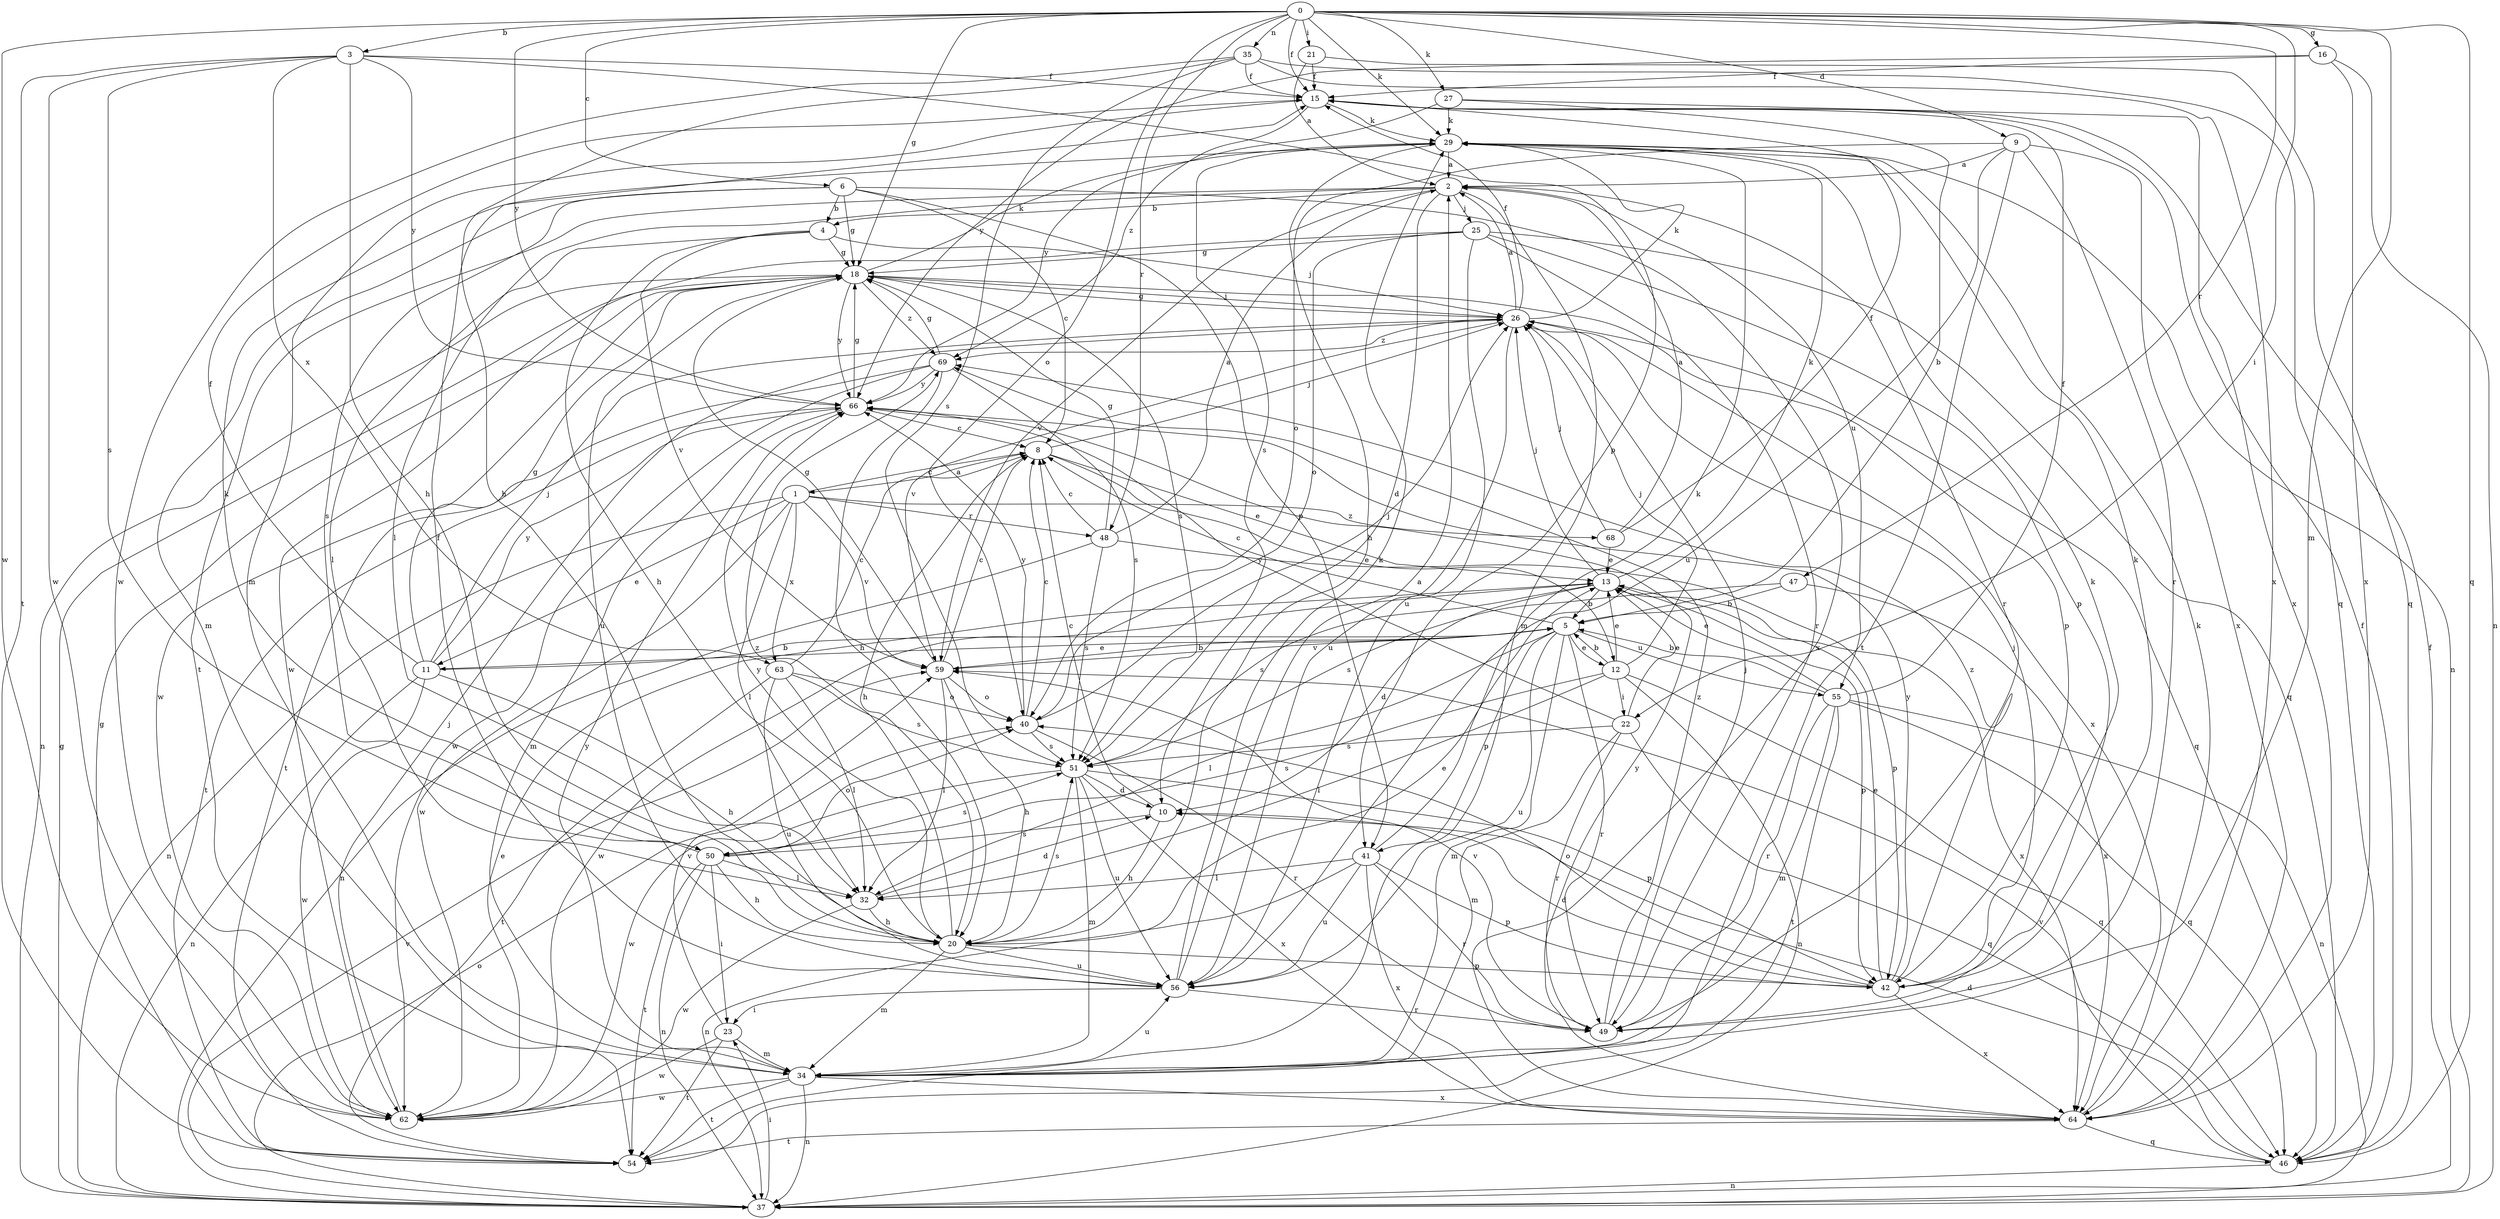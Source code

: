 strict digraph  {
0;
1;
2;
3;
4;
5;
6;
8;
9;
10;
11;
12;
13;
15;
16;
18;
20;
21;
22;
23;
25;
26;
27;
29;
32;
34;
35;
37;
40;
41;
42;
46;
47;
48;
49;
50;
51;
54;
55;
56;
59;
62;
63;
64;
66;
68;
69;
0 -> 3  [label=b];
0 -> 6  [label=c];
0 -> 9  [label=d];
0 -> 15  [label=f];
0 -> 16  [label=g];
0 -> 18  [label=g];
0 -> 21  [label=i];
0 -> 22  [label=i];
0 -> 27  [label=k];
0 -> 29  [label=k];
0 -> 34  [label=m];
0 -> 35  [label=n];
0 -> 40  [label=o];
0 -> 46  [label=q];
0 -> 47  [label=r];
0 -> 48  [label=r];
0 -> 62  [label=w];
0 -> 66  [label=y];
1 -> 8  [label=c];
1 -> 11  [label=e];
1 -> 32  [label=l];
1 -> 37  [label=n];
1 -> 48  [label=r];
1 -> 59  [label=v];
1 -> 62  [label=w];
1 -> 63  [label=x];
1 -> 68  [label=z];
2 -> 4  [label=b];
2 -> 10  [label=d];
2 -> 25  [label=j];
2 -> 32  [label=l];
2 -> 34  [label=m];
2 -> 49  [label=r];
2 -> 54  [label=t];
2 -> 55  [label=u];
2 -> 59  [label=v];
3 -> 15  [label=f];
3 -> 20  [label=h];
3 -> 41  [label=p];
3 -> 50  [label=s];
3 -> 54  [label=t];
3 -> 62  [label=w];
3 -> 63  [label=x];
3 -> 66  [label=y];
4 -> 18  [label=g];
4 -> 20  [label=h];
4 -> 26  [label=j];
4 -> 32  [label=l];
4 -> 59  [label=v];
5 -> 8  [label=c];
5 -> 11  [label=e];
5 -> 12  [label=e];
5 -> 32  [label=l];
5 -> 34  [label=m];
5 -> 41  [label=p];
5 -> 49  [label=r];
5 -> 55  [label=u];
5 -> 56  [label=u];
5 -> 59  [label=v];
6 -> 4  [label=b];
6 -> 8  [label=c];
6 -> 18  [label=g];
6 -> 34  [label=m];
6 -> 41  [label=p];
6 -> 50  [label=s];
6 -> 64  [label=x];
8 -> 1  [label=a];
8 -> 12  [label=e];
8 -> 13  [label=e];
8 -> 20  [label=h];
8 -> 26  [label=j];
9 -> 2  [label=a];
9 -> 40  [label=o];
9 -> 49  [label=r];
9 -> 54  [label=t];
9 -> 56  [label=u];
9 -> 64  [label=x];
10 -> 8  [label=c];
10 -> 20  [label=h];
10 -> 50  [label=s];
11 -> 5  [label=b];
11 -> 15  [label=f];
11 -> 18  [label=g];
11 -> 20  [label=h];
11 -> 26  [label=j];
11 -> 37  [label=n];
11 -> 62  [label=w];
11 -> 66  [label=y];
12 -> 5  [label=b];
12 -> 13  [label=e];
12 -> 22  [label=i];
12 -> 26  [label=j];
12 -> 32  [label=l];
12 -> 37  [label=n];
12 -> 46  [label=q];
12 -> 50  [label=s];
13 -> 5  [label=b];
13 -> 10  [label=d];
13 -> 26  [label=j];
13 -> 29  [label=k];
13 -> 42  [label=p];
13 -> 51  [label=s];
13 -> 62  [label=w];
13 -> 64  [label=x];
15 -> 29  [label=k];
15 -> 34  [label=m];
15 -> 69  [label=z];
16 -> 15  [label=f];
16 -> 37  [label=n];
16 -> 64  [label=x];
16 -> 66  [label=y];
18 -> 26  [label=j];
18 -> 29  [label=k];
18 -> 37  [label=n];
18 -> 42  [label=p];
18 -> 51  [label=s];
18 -> 56  [label=u];
18 -> 62  [label=w];
18 -> 66  [label=y];
18 -> 69  [label=z];
20 -> 13  [label=e];
20 -> 34  [label=m];
20 -> 42  [label=p];
20 -> 51  [label=s];
20 -> 56  [label=u];
20 -> 66  [label=y];
20 -> 69  [label=z];
21 -> 2  [label=a];
21 -> 15  [label=f];
21 -> 46  [label=q];
22 -> 13  [label=e];
22 -> 34  [label=m];
22 -> 46  [label=q];
22 -> 49  [label=r];
22 -> 51  [label=s];
22 -> 66  [label=y];
23 -> 34  [label=m];
23 -> 54  [label=t];
23 -> 59  [label=v];
23 -> 62  [label=w];
25 -> 18  [label=g];
25 -> 40  [label=o];
25 -> 42  [label=p];
25 -> 46  [label=q];
25 -> 49  [label=r];
25 -> 56  [label=u];
25 -> 62  [label=w];
26 -> 2  [label=a];
26 -> 15  [label=f];
26 -> 18  [label=g];
26 -> 29  [label=k];
26 -> 46  [label=q];
26 -> 56  [label=u];
26 -> 59  [label=v];
26 -> 64  [label=x];
26 -> 69  [label=z];
27 -> 5  [label=b];
27 -> 29  [label=k];
27 -> 64  [label=x];
27 -> 66  [label=y];
29 -> 2  [label=a];
29 -> 20  [label=h];
29 -> 37  [label=n];
29 -> 51  [label=s];
32 -> 10  [label=d];
32 -> 20  [label=h];
32 -> 62  [label=w];
34 -> 37  [label=n];
34 -> 54  [label=t];
34 -> 56  [label=u];
34 -> 62  [label=w];
34 -> 64  [label=x];
34 -> 66  [label=y];
35 -> 15  [label=f];
35 -> 20  [label=h];
35 -> 46  [label=q];
35 -> 51  [label=s];
35 -> 62  [label=w];
35 -> 64  [label=x];
37 -> 15  [label=f];
37 -> 18  [label=g];
37 -> 23  [label=i];
37 -> 40  [label=o];
37 -> 59  [label=v];
40 -> 8  [label=c];
40 -> 26  [label=j];
40 -> 49  [label=r];
40 -> 51  [label=s];
40 -> 66  [label=y];
41 -> 29  [label=k];
41 -> 32  [label=l];
41 -> 37  [label=n];
41 -> 42  [label=p];
41 -> 49  [label=r];
41 -> 56  [label=u];
41 -> 64  [label=x];
42 -> 10  [label=d];
42 -> 13  [label=e];
42 -> 26  [label=j];
42 -> 29  [label=k];
42 -> 40  [label=o];
42 -> 64  [label=x];
42 -> 66  [label=y];
42 -> 69  [label=z];
46 -> 10  [label=d];
46 -> 15  [label=f];
46 -> 37  [label=n];
46 -> 59  [label=v];
47 -> 5  [label=b];
47 -> 51  [label=s];
47 -> 64  [label=x];
48 -> 2  [label=a];
48 -> 8  [label=c];
48 -> 18  [label=g];
48 -> 37  [label=n];
48 -> 42  [label=p];
48 -> 51  [label=s];
49 -> 26  [label=j];
49 -> 29  [label=k];
49 -> 59  [label=v];
49 -> 69  [label=z];
50 -> 20  [label=h];
50 -> 23  [label=i];
50 -> 29  [label=k];
50 -> 32  [label=l];
50 -> 37  [label=n];
50 -> 40  [label=o];
50 -> 51  [label=s];
50 -> 54  [label=t];
51 -> 10  [label=d];
51 -> 34  [label=m];
51 -> 42  [label=p];
51 -> 56  [label=u];
51 -> 62  [label=w];
51 -> 64  [label=x];
54 -> 18  [label=g];
55 -> 5  [label=b];
55 -> 13  [label=e];
55 -> 15  [label=f];
55 -> 34  [label=m];
55 -> 37  [label=n];
55 -> 46  [label=q];
55 -> 49  [label=r];
55 -> 54  [label=t];
56 -> 2  [label=a];
56 -> 15  [label=f];
56 -> 23  [label=i];
56 -> 29  [label=k];
56 -> 49  [label=r];
59 -> 5  [label=b];
59 -> 8  [label=c];
59 -> 18  [label=g];
59 -> 20  [label=h];
59 -> 32  [label=l];
59 -> 40  [label=o];
62 -> 13  [label=e];
62 -> 26  [label=j];
63 -> 8  [label=c];
63 -> 32  [label=l];
63 -> 40  [label=o];
63 -> 51  [label=s];
63 -> 54  [label=t];
63 -> 56  [label=u];
64 -> 29  [label=k];
64 -> 46  [label=q];
64 -> 54  [label=t];
64 -> 66  [label=y];
66 -> 8  [label=c];
66 -> 18  [label=g];
66 -> 34  [label=m];
66 -> 54  [label=t];
68 -> 2  [label=a];
68 -> 13  [label=e];
68 -> 15  [label=f];
68 -> 26  [label=j];
69 -> 18  [label=g];
69 -> 20  [label=h];
69 -> 51  [label=s];
69 -> 54  [label=t];
69 -> 62  [label=w];
69 -> 66  [label=y];
}
